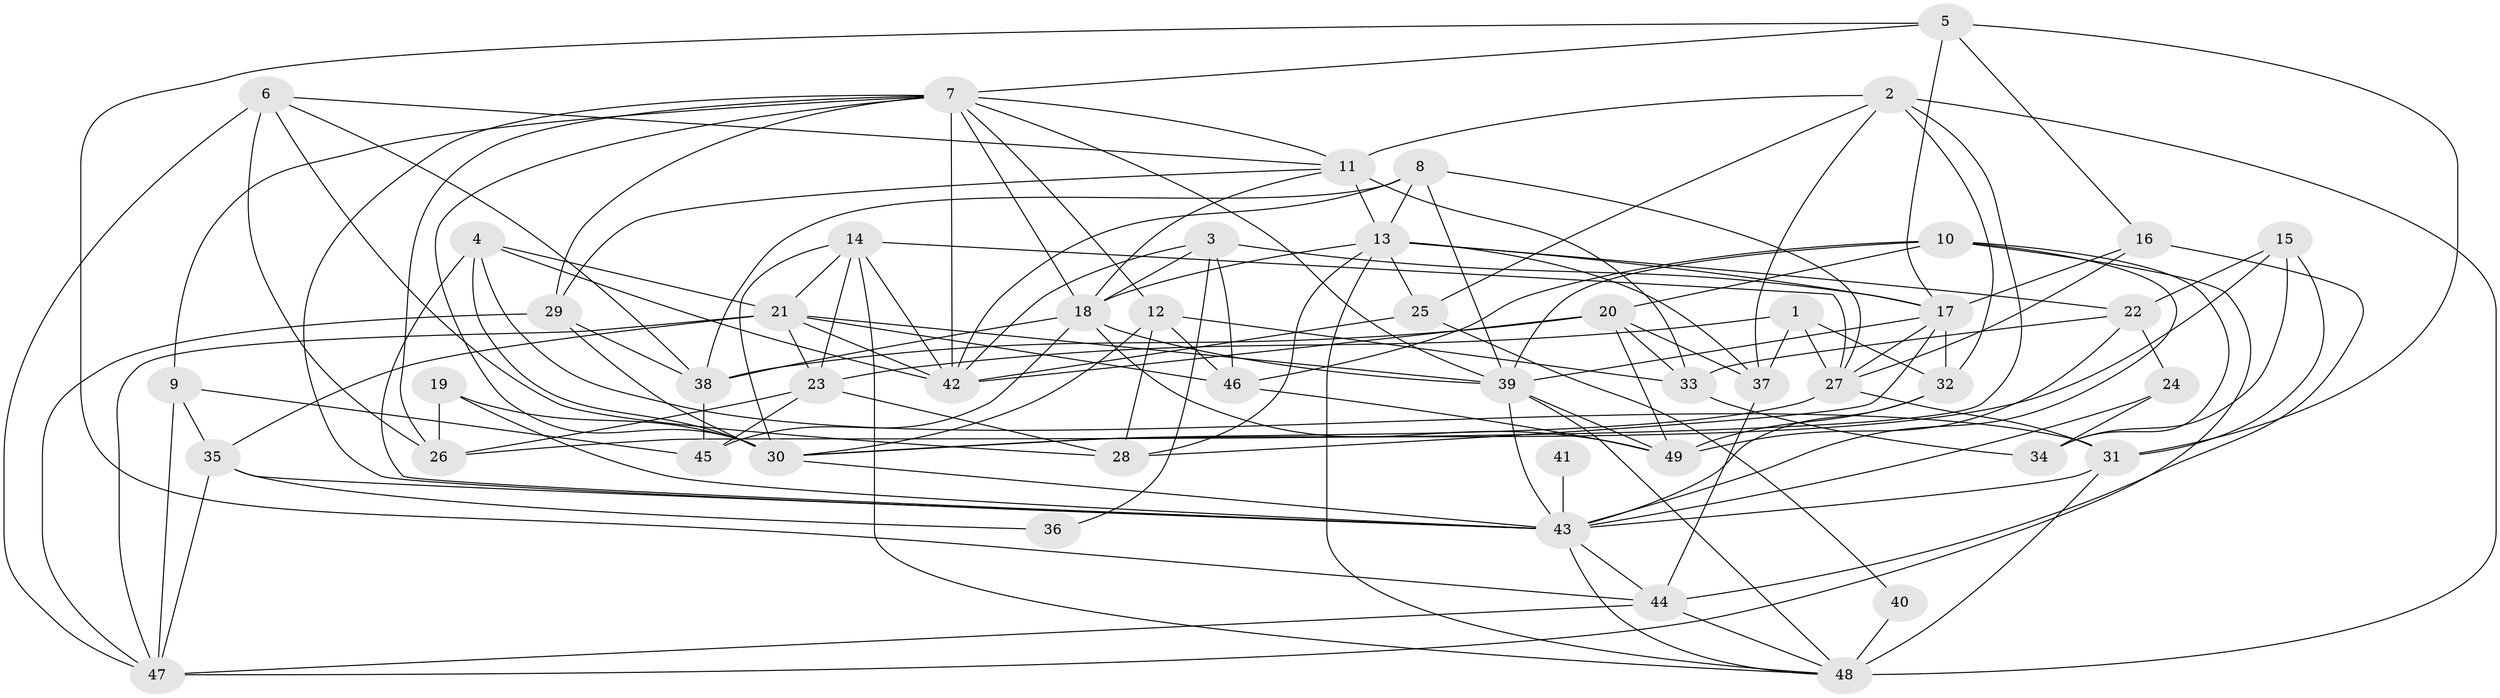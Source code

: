 // original degree distribution, {3: 0.25510204081632654, 2: 0.1326530612244898, 4: 0.30612244897959184, 5: 0.1836734693877551, 6: 0.05102040816326531, 7: 0.061224489795918366, 9: 0.01020408163265306}
// Generated by graph-tools (version 1.1) at 2025/50/03/09/25 03:50:09]
// undirected, 49 vertices, 140 edges
graph export_dot {
graph [start="1"]
  node [color=gray90,style=filled];
  1;
  2;
  3;
  4;
  5;
  6;
  7;
  8;
  9;
  10;
  11;
  12;
  13;
  14;
  15;
  16;
  17;
  18;
  19;
  20;
  21;
  22;
  23;
  24;
  25;
  26;
  27;
  28;
  29;
  30;
  31;
  32;
  33;
  34;
  35;
  36;
  37;
  38;
  39;
  40;
  41;
  42;
  43;
  44;
  45;
  46;
  47;
  48;
  49;
  1 -- 23 [weight=1.0];
  1 -- 27 [weight=1.0];
  1 -- 32 [weight=1.0];
  1 -- 37 [weight=1.0];
  2 -- 11 [weight=1.0];
  2 -- 25 [weight=1.0];
  2 -- 26 [weight=1.0];
  2 -- 32 [weight=1.0];
  2 -- 37 [weight=1.0];
  2 -- 48 [weight=2.0];
  3 -- 17 [weight=1.0];
  3 -- 18 [weight=1.0];
  3 -- 36 [weight=1.0];
  3 -- 42 [weight=1.0];
  3 -- 46 [weight=1.0];
  4 -- 21 [weight=1.0];
  4 -- 30 [weight=1.0];
  4 -- 31 [weight=1.0];
  4 -- 42 [weight=1.0];
  4 -- 43 [weight=1.0];
  5 -- 7 [weight=1.0];
  5 -- 16 [weight=1.0];
  5 -- 17 [weight=1.0];
  5 -- 31 [weight=1.0];
  5 -- 44 [weight=1.0];
  6 -- 11 [weight=1.0];
  6 -- 26 [weight=1.0];
  6 -- 28 [weight=1.0];
  6 -- 38 [weight=1.0];
  6 -- 47 [weight=1.0];
  7 -- 9 [weight=1.0];
  7 -- 11 [weight=1.0];
  7 -- 12 [weight=1.0];
  7 -- 18 [weight=1.0];
  7 -- 26 [weight=1.0];
  7 -- 29 [weight=1.0];
  7 -- 30 [weight=1.0];
  7 -- 39 [weight=1.0];
  7 -- 42 [weight=1.0];
  7 -- 43 [weight=1.0];
  8 -- 13 [weight=1.0];
  8 -- 27 [weight=1.0];
  8 -- 38 [weight=1.0];
  8 -- 39 [weight=1.0];
  8 -- 42 [weight=1.0];
  9 -- 35 [weight=1.0];
  9 -- 45 [weight=1.0];
  9 -- 47 [weight=1.0];
  10 -- 20 [weight=1.0];
  10 -- 34 [weight=1.0];
  10 -- 39 [weight=1.0];
  10 -- 43 [weight=1.0];
  10 -- 46 [weight=1.0];
  10 -- 47 [weight=1.0];
  11 -- 13 [weight=1.0];
  11 -- 18 [weight=1.0];
  11 -- 29 [weight=1.0];
  11 -- 33 [weight=1.0];
  12 -- 28 [weight=1.0];
  12 -- 30 [weight=1.0];
  12 -- 33 [weight=1.0];
  12 -- 46 [weight=1.0];
  13 -- 17 [weight=1.0];
  13 -- 18 [weight=1.0];
  13 -- 22 [weight=1.0];
  13 -- 25 [weight=1.0];
  13 -- 28 [weight=1.0];
  13 -- 37 [weight=1.0];
  13 -- 48 [weight=1.0];
  14 -- 21 [weight=1.0];
  14 -- 23 [weight=1.0];
  14 -- 27 [weight=1.0];
  14 -- 30 [weight=1.0];
  14 -- 42 [weight=1.0];
  14 -- 48 [weight=1.0];
  15 -- 22 [weight=1.0];
  15 -- 30 [weight=1.0];
  15 -- 31 [weight=1.0];
  15 -- 34 [weight=1.0];
  16 -- 17 [weight=1.0];
  16 -- 27 [weight=1.0];
  16 -- 44 [weight=1.0];
  17 -- 27 [weight=1.0];
  17 -- 28 [weight=1.0];
  17 -- 32 [weight=1.0];
  17 -- 39 [weight=1.0];
  18 -- 38 [weight=1.0];
  18 -- 39 [weight=1.0];
  18 -- 45 [weight=1.0];
  18 -- 49 [weight=1.0];
  19 -- 26 [weight=1.0];
  19 -- 30 [weight=1.0];
  19 -- 43 [weight=1.0];
  20 -- 33 [weight=1.0];
  20 -- 37 [weight=1.0];
  20 -- 38 [weight=1.0];
  20 -- 42 [weight=1.0];
  20 -- 49 [weight=1.0];
  21 -- 23 [weight=1.0];
  21 -- 35 [weight=1.0];
  21 -- 39 [weight=1.0];
  21 -- 42 [weight=1.0];
  21 -- 46 [weight=1.0];
  21 -- 47 [weight=1.0];
  22 -- 24 [weight=1.0];
  22 -- 33 [weight=1.0];
  22 -- 49 [weight=1.0];
  23 -- 26 [weight=1.0];
  23 -- 28 [weight=1.0];
  23 -- 45 [weight=1.0];
  24 -- 34 [weight=1.0];
  24 -- 43 [weight=1.0];
  25 -- 40 [weight=1.0];
  25 -- 42 [weight=1.0];
  27 -- 30 [weight=1.0];
  27 -- 31 [weight=1.0];
  29 -- 30 [weight=1.0];
  29 -- 38 [weight=1.0];
  29 -- 47 [weight=1.0];
  30 -- 43 [weight=1.0];
  31 -- 43 [weight=1.0];
  31 -- 48 [weight=1.0];
  32 -- 43 [weight=1.0];
  32 -- 49 [weight=1.0];
  33 -- 34 [weight=1.0];
  35 -- 36 [weight=1.0];
  35 -- 43 [weight=1.0];
  35 -- 47 [weight=1.0];
  37 -- 44 [weight=1.0];
  38 -- 45 [weight=1.0];
  39 -- 43 [weight=1.0];
  39 -- 48 [weight=1.0];
  39 -- 49 [weight=1.0];
  40 -- 48 [weight=1.0];
  41 -- 43 [weight=2.0];
  43 -- 44 [weight=1.0];
  43 -- 48 [weight=1.0];
  44 -- 47 [weight=1.0];
  44 -- 48 [weight=1.0];
  46 -- 49 [weight=1.0];
}
